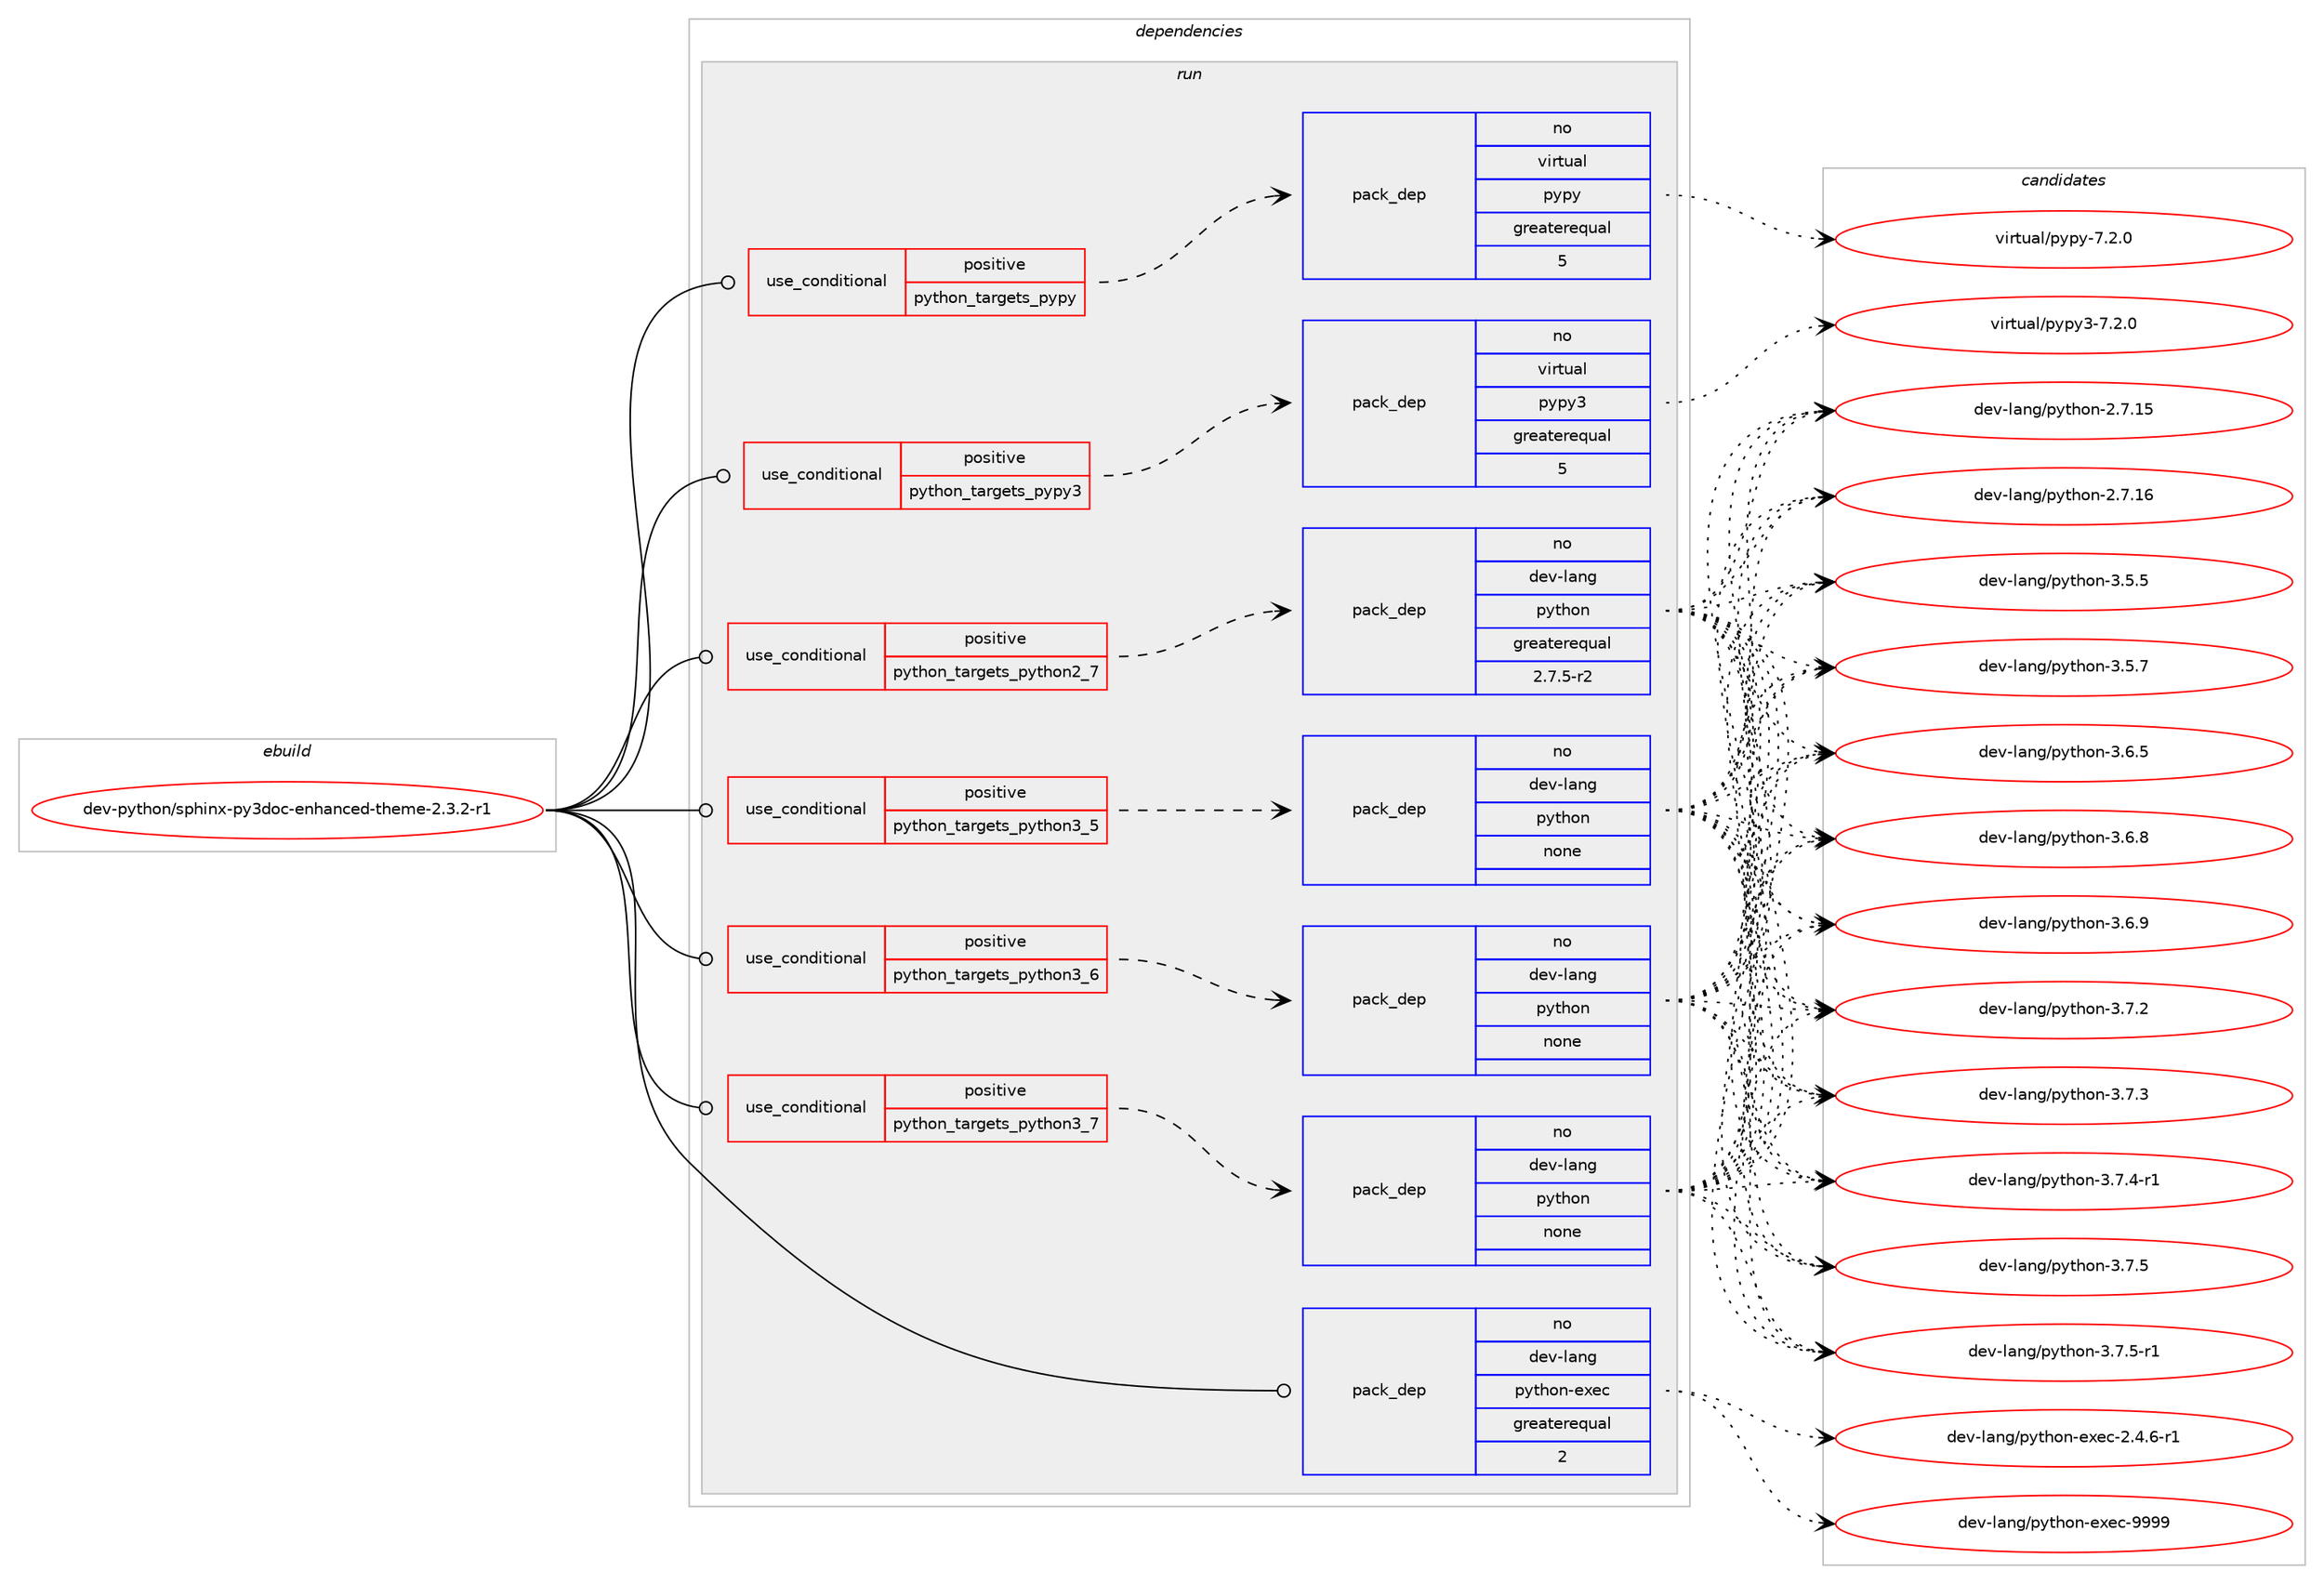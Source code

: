 digraph prolog {

# *************
# Graph options
# *************

newrank=true;
concentrate=true;
compound=true;
graph [rankdir=LR,fontname=Helvetica,fontsize=10,ranksep=1.5];#, ranksep=2.5, nodesep=0.2];
edge  [arrowhead=vee];
node  [fontname=Helvetica,fontsize=10];

# **********
# The ebuild
# **********

subgraph cluster_leftcol {
color=gray;
rank=same;
label=<<i>ebuild</i>>;
id [label="dev-python/sphinx-py3doc-enhanced-theme-2.3.2-r1", color=red, width=4, href="../dev-python/sphinx-py3doc-enhanced-theme-2.3.2-r1.svg"];
}

# ****************
# The dependencies
# ****************

subgraph cluster_midcol {
color=gray;
label=<<i>dependencies</i>>;
subgraph cluster_compile {
fillcolor="#eeeeee";
style=filled;
label=<<i>compile</i>>;
}
subgraph cluster_compileandrun {
fillcolor="#eeeeee";
style=filled;
label=<<i>compile and run</i>>;
}
subgraph cluster_run {
fillcolor="#eeeeee";
style=filled;
label=<<i>run</i>>;
subgraph cond149670 {
dependency638168 [label=<<TABLE BORDER="0" CELLBORDER="1" CELLSPACING="0" CELLPADDING="4"><TR><TD ROWSPAN="3" CELLPADDING="10">use_conditional</TD></TR><TR><TD>positive</TD></TR><TR><TD>python_targets_pypy</TD></TR></TABLE>>, shape=none, color=red];
subgraph pack476617 {
dependency638169 [label=<<TABLE BORDER="0" CELLBORDER="1" CELLSPACING="0" CELLPADDING="4" WIDTH="220"><TR><TD ROWSPAN="6" CELLPADDING="30">pack_dep</TD></TR><TR><TD WIDTH="110">no</TD></TR><TR><TD>virtual</TD></TR><TR><TD>pypy</TD></TR><TR><TD>greaterequal</TD></TR><TR><TD>5</TD></TR></TABLE>>, shape=none, color=blue];
}
dependency638168:e -> dependency638169:w [weight=20,style="dashed",arrowhead="vee"];
}
id:e -> dependency638168:w [weight=20,style="solid",arrowhead="odot"];
subgraph cond149671 {
dependency638170 [label=<<TABLE BORDER="0" CELLBORDER="1" CELLSPACING="0" CELLPADDING="4"><TR><TD ROWSPAN="3" CELLPADDING="10">use_conditional</TD></TR><TR><TD>positive</TD></TR><TR><TD>python_targets_pypy3</TD></TR></TABLE>>, shape=none, color=red];
subgraph pack476618 {
dependency638171 [label=<<TABLE BORDER="0" CELLBORDER="1" CELLSPACING="0" CELLPADDING="4" WIDTH="220"><TR><TD ROWSPAN="6" CELLPADDING="30">pack_dep</TD></TR><TR><TD WIDTH="110">no</TD></TR><TR><TD>virtual</TD></TR><TR><TD>pypy3</TD></TR><TR><TD>greaterequal</TD></TR><TR><TD>5</TD></TR></TABLE>>, shape=none, color=blue];
}
dependency638170:e -> dependency638171:w [weight=20,style="dashed",arrowhead="vee"];
}
id:e -> dependency638170:w [weight=20,style="solid",arrowhead="odot"];
subgraph cond149672 {
dependency638172 [label=<<TABLE BORDER="0" CELLBORDER="1" CELLSPACING="0" CELLPADDING="4"><TR><TD ROWSPAN="3" CELLPADDING="10">use_conditional</TD></TR><TR><TD>positive</TD></TR><TR><TD>python_targets_python2_7</TD></TR></TABLE>>, shape=none, color=red];
subgraph pack476619 {
dependency638173 [label=<<TABLE BORDER="0" CELLBORDER="1" CELLSPACING="0" CELLPADDING="4" WIDTH="220"><TR><TD ROWSPAN="6" CELLPADDING="30">pack_dep</TD></TR><TR><TD WIDTH="110">no</TD></TR><TR><TD>dev-lang</TD></TR><TR><TD>python</TD></TR><TR><TD>greaterequal</TD></TR><TR><TD>2.7.5-r2</TD></TR></TABLE>>, shape=none, color=blue];
}
dependency638172:e -> dependency638173:w [weight=20,style="dashed",arrowhead="vee"];
}
id:e -> dependency638172:w [weight=20,style="solid",arrowhead="odot"];
subgraph cond149673 {
dependency638174 [label=<<TABLE BORDER="0" CELLBORDER="1" CELLSPACING="0" CELLPADDING="4"><TR><TD ROWSPAN="3" CELLPADDING="10">use_conditional</TD></TR><TR><TD>positive</TD></TR><TR><TD>python_targets_python3_5</TD></TR></TABLE>>, shape=none, color=red];
subgraph pack476620 {
dependency638175 [label=<<TABLE BORDER="0" CELLBORDER="1" CELLSPACING="0" CELLPADDING="4" WIDTH="220"><TR><TD ROWSPAN="6" CELLPADDING="30">pack_dep</TD></TR><TR><TD WIDTH="110">no</TD></TR><TR><TD>dev-lang</TD></TR><TR><TD>python</TD></TR><TR><TD>none</TD></TR><TR><TD></TD></TR></TABLE>>, shape=none, color=blue];
}
dependency638174:e -> dependency638175:w [weight=20,style="dashed",arrowhead="vee"];
}
id:e -> dependency638174:w [weight=20,style="solid",arrowhead="odot"];
subgraph cond149674 {
dependency638176 [label=<<TABLE BORDER="0" CELLBORDER="1" CELLSPACING="0" CELLPADDING="4"><TR><TD ROWSPAN="3" CELLPADDING="10">use_conditional</TD></TR><TR><TD>positive</TD></TR><TR><TD>python_targets_python3_6</TD></TR></TABLE>>, shape=none, color=red];
subgraph pack476621 {
dependency638177 [label=<<TABLE BORDER="0" CELLBORDER="1" CELLSPACING="0" CELLPADDING="4" WIDTH="220"><TR><TD ROWSPAN="6" CELLPADDING="30">pack_dep</TD></TR><TR><TD WIDTH="110">no</TD></TR><TR><TD>dev-lang</TD></TR><TR><TD>python</TD></TR><TR><TD>none</TD></TR><TR><TD></TD></TR></TABLE>>, shape=none, color=blue];
}
dependency638176:e -> dependency638177:w [weight=20,style="dashed",arrowhead="vee"];
}
id:e -> dependency638176:w [weight=20,style="solid",arrowhead="odot"];
subgraph cond149675 {
dependency638178 [label=<<TABLE BORDER="0" CELLBORDER="1" CELLSPACING="0" CELLPADDING="4"><TR><TD ROWSPAN="3" CELLPADDING="10">use_conditional</TD></TR><TR><TD>positive</TD></TR><TR><TD>python_targets_python3_7</TD></TR></TABLE>>, shape=none, color=red];
subgraph pack476622 {
dependency638179 [label=<<TABLE BORDER="0" CELLBORDER="1" CELLSPACING="0" CELLPADDING="4" WIDTH="220"><TR><TD ROWSPAN="6" CELLPADDING="30">pack_dep</TD></TR><TR><TD WIDTH="110">no</TD></TR><TR><TD>dev-lang</TD></TR><TR><TD>python</TD></TR><TR><TD>none</TD></TR><TR><TD></TD></TR></TABLE>>, shape=none, color=blue];
}
dependency638178:e -> dependency638179:w [weight=20,style="dashed",arrowhead="vee"];
}
id:e -> dependency638178:w [weight=20,style="solid",arrowhead="odot"];
subgraph pack476623 {
dependency638180 [label=<<TABLE BORDER="0" CELLBORDER="1" CELLSPACING="0" CELLPADDING="4" WIDTH="220"><TR><TD ROWSPAN="6" CELLPADDING="30">pack_dep</TD></TR><TR><TD WIDTH="110">no</TD></TR><TR><TD>dev-lang</TD></TR><TR><TD>python-exec</TD></TR><TR><TD>greaterequal</TD></TR><TR><TD>2</TD></TR></TABLE>>, shape=none, color=blue];
}
id:e -> dependency638180:w [weight=20,style="solid",arrowhead="odot"];
}
}

# **************
# The candidates
# **************

subgraph cluster_choices {
rank=same;
color=gray;
label=<<i>candidates</i>>;

subgraph choice476617 {
color=black;
nodesep=1;
choice1181051141161179710847112121112121455546504648 [label="virtual/pypy-7.2.0", color=red, width=4,href="../virtual/pypy-7.2.0.svg"];
dependency638169:e -> choice1181051141161179710847112121112121455546504648:w [style=dotted,weight="100"];
}
subgraph choice476618 {
color=black;
nodesep=1;
choice118105114116117971084711212111212151455546504648 [label="virtual/pypy3-7.2.0", color=red, width=4,href="../virtual/pypy3-7.2.0.svg"];
dependency638171:e -> choice118105114116117971084711212111212151455546504648:w [style=dotted,weight="100"];
}
subgraph choice476619 {
color=black;
nodesep=1;
choice10010111845108971101034711212111610411111045504655464953 [label="dev-lang/python-2.7.15", color=red, width=4,href="../dev-lang/python-2.7.15.svg"];
choice10010111845108971101034711212111610411111045504655464954 [label="dev-lang/python-2.7.16", color=red, width=4,href="../dev-lang/python-2.7.16.svg"];
choice100101118451089711010347112121116104111110455146534653 [label="dev-lang/python-3.5.5", color=red, width=4,href="../dev-lang/python-3.5.5.svg"];
choice100101118451089711010347112121116104111110455146534655 [label="dev-lang/python-3.5.7", color=red, width=4,href="../dev-lang/python-3.5.7.svg"];
choice100101118451089711010347112121116104111110455146544653 [label="dev-lang/python-3.6.5", color=red, width=4,href="../dev-lang/python-3.6.5.svg"];
choice100101118451089711010347112121116104111110455146544656 [label="dev-lang/python-3.6.8", color=red, width=4,href="../dev-lang/python-3.6.8.svg"];
choice100101118451089711010347112121116104111110455146544657 [label="dev-lang/python-3.6.9", color=red, width=4,href="../dev-lang/python-3.6.9.svg"];
choice100101118451089711010347112121116104111110455146554650 [label="dev-lang/python-3.7.2", color=red, width=4,href="../dev-lang/python-3.7.2.svg"];
choice100101118451089711010347112121116104111110455146554651 [label="dev-lang/python-3.7.3", color=red, width=4,href="../dev-lang/python-3.7.3.svg"];
choice1001011184510897110103471121211161041111104551465546524511449 [label="dev-lang/python-3.7.4-r1", color=red, width=4,href="../dev-lang/python-3.7.4-r1.svg"];
choice100101118451089711010347112121116104111110455146554653 [label="dev-lang/python-3.7.5", color=red, width=4,href="../dev-lang/python-3.7.5.svg"];
choice1001011184510897110103471121211161041111104551465546534511449 [label="dev-lang/python-3.7.5-r1", color=red, width=4,href="../dev-lang/python-3.7.5-r1.svg"];
dependency638173:e -> choice10010111845108971101034711212111610411111045504655464953:w [style=dotted,weight="100"];
dependency638173:e -> choice10010111845108971101034711212111610411111045504655464954:w [style=dotted,weight="100"];
dependency638173:e -> choice100101118451089711010347112121116104111110455146534653:w [style=dotted,weight="100"];
dependency638173:e -> choice100101118451089711010347112121116104111110455146534655:w [style=dotted,weight="100"];
dependency638173:e -> choice100101118451089711010347112121116104111110455146544653:w [style=dotted,weight="100"];
dependency638173:e -> choice100101118451089711010347112121116104111110455146544656:w [style=dotted,weight="100"];
dependency638173:e -> choice100101118451089711010347112121116104111110455146544657:w [style=dotted,weight="100"];
dependency638173:e -> choice100101118451089711010347112121116104111110455146554650:w [style=dotted,weight="100"];
dependency638173:e -> choice100101118451089711010347112121116104111110455146554651:w [style=dotted,weight="100"];
dependency638173:e -> choice1001011184510897110103471121211161041111104551465546524511449:w [style=dotted,weight="100"];
dependency638173:e -> choice100101118451089711010347112121116104111110455146554653:w [style=dotted,weight="100"];
dependency638173:e -> choice1001011184510897110103471121211161041111104551465546534511449:w [style=dotted,weight="100"];
}
subgraph choice476620 {
color=black;
nodesep=1;
choice10010111845108971101034711212111610411111045504655464953 [label="dev-lang/python-2.7.15", color=red, width=4,href="../dev-lang/python-2.7.15.svg"];
choice10010111845108971101034711212111610411111045504655464954 [label="dev-lang/python-2.7.16", color=red, width=4,href="../dev-lang/python-2.7.16.svg"];
choice100101118451089711010347112121116104111110455146534653 [label="dev-lang/python-3.5.5", color=red, width=4,href="../dev-lang/python-3.5.5.svg"];
choice100101118451089711010347112121116104111110455146534655 [label="dev-lang/python-3.5.7", color=red, width=4,href="../dev-lang/python-3.5.7.svg"];
choice100101118451089711010347112121116104111110455146544653 [label="dev-lang/python-3.6.5", color=red, width=4,href="../dev-lang/python-3.6.5.svg"];
choice100101118451089711010347112121116104111110455146544656 [label="dev-lang/python-3.6.8", color=red, width=4,href="../dev-lang/python-3.6.8.svg"];
choice100101118451089711010347112121116104111110455146544657 [label="dev-lang/python-3.6.9", color=red, width=4,href="../dev-lang/python-3.6.9.svg"];
choice100101118451089711010347112121116104111110455146554650 [label="dev-lang/python-3.7.2", color=red, width=4,href="../dev-lang/python-3.7.2.svg"];
choice100101118451089711010347112121116104111110455146554651 [label="dev-lang/python-3.7.3", color=red, width=4,href="../dev-lang/python-3.7.3.svg"];
choice1001011184510897110103471121211161041111104551465546524511449 [label="dev-lang/python-3.7.4-r1", color=red, width=4,href="../dev-lang/python-3.7.4-r1.svg"];
choice100101118451089711010347112121116104111110455146554653 [label="dev-lang/python-3.7.5", color=red, width=4,href="../dev-lang/python-3.7.5.svg"];
choice1001011184510897110103471121211161041111104551465546534511449 [label="dev-lang/python-3.7.5-r1", color=red, width=4,href="../dev-lang/python-3.7.5-r1.svg"];
dependency638175:e -> choice10010111845108971101034711212111610411111045504655464953:w [style=dotted,weight="100"];
dependency638175:e -> choice10010111845108971101034711212111610411111045504655464954:w [style=dotted,weight="100"];
dependency638175:e -> choice100101118451089711010347112121116104111110455146534653:w [style=dotted,weight="100"];
dependency638175:e -> choice100101118451089711010347112121116104111110455146534655:w [style=dotted,weight="100"];
dependency638175:e -> choice100101118451089711010347112121116104111110455146544653:w [style=dotted,weight="100"];
dependency638175:e -> choice100101118451089711010347112121116104111110455146544656:w [style=dotted,weight="100"];
dependency638175:e -> choice100101118451089711010347112121116104111110455146544657:w [style=dotted,weight="100"];
dependency638175:e -> choice100101118451089711010347112121116104111110455146554650:w [style=dotted,weight="100"];
dependency638175:e -> choice100101118451089711010347112121116104111110455146554651:w [style=dotted,weight="100"];
dependency638175:e -> choice1001011184510897110103471121211161041111104551465546524511449:w [style=dotted,weight="100"];
dependency638175:e -> choice100101118451089711010347112121116104111110455146554653:w [style=dotted,weight="100"];
dependency638175:e -> choice1001011184510897110103471121211161041111104551465546534511449:w [style=dotted,weight="100"];
}
subgraph choice476621 {
color=black;
nodesep=1;
choice10010111845108971101034711212111610411111045504655464953 [label="dev-lang/python-2.7.15", color=red, width=4,href="../dev-lang/python-2.7.15.svg"];
choice10010111845108971101034711212111610411111045504655464954 [label="dev-lang/python-2.7.16", color=red, width=4,href="../dev-lang/python-2.7.16.svg"];
choice100101118451089711010347112121116104111110455146534653 [label="dev-lang/python-3.5.5", color=red, width=4,href="../dev-lang/python-3.5.5.svg"];
choice100101118451089711010347112121116104111110455146534655 [label="dev-lang/python-3.5.7", color=red, width=4,href="../dev-lang/python-3.5.7.svg"];
choice100101118451089711010347112121116104111110455146544653 [label="dev-lang/python-3.6.5", color=red, width=4,href="../dev-lang/python-3.6.5.svg"];
choice100101118451089711010347112121116104111110455146544656 [label="dev-lang/python-3.6.8", color=red, width=4,href="../dev-lang/python-3.6.8.svg"];
choice100101118451089711010347112121116104111110455146544657 [label="dev-lang/python-3.6.9", color=red, width=4,href="../dev-lang/python-3.6.9.svg"];
choice100101118451089711010347112121116104111110455146554650 [label="dev-lang/python-3.7.2", color=red, width=4,href="../dev-lang/python-3.7.2.svg"];
choice100101118451089711010347112121116104111110455146554651 [label="dev-lang/python-3.7.3", color=red, width=4,href="../dev-lang/python-3.7.3.svg"];
choice1001011184510897110103471121211161041111104551465546524511449 [label="dev-lang/python-3.7.4-r1", color=red, width=4,href="../dev-lang/python-3.7.4-r1.svg"];
choice100101118451089711010347112121116104111110455146554653 [label="dev-lang/python-3.7.5", color=red, width=4,href="../dev-lang/python-3.7.5.svg"];
choice1001011184510897110103471121211161041111104551465546534511449 [label="dev-lang/python-3.7.5-r1", color=red, width=4,href="../dev-lang/python-3.7.5-r1.svg"];
dependency638177:e -> choice10010111845108971101034711212111610411111045504655464953:w [style=dotted,weight="100"];
dependency638177:e -> choice10010111845108971101034711212111610411111045504655464954:w [style=dotted,weight="100"];
dependency638177:e -> choice100101118451089711010347112121116104111110455146534653:w [style=dotted,weight="100"];
dependency638177:e -> choice100101118451089711010347112121116104111110455146534655:w [style=dotted,weight="100"];
dependency638177:e -> choice100101118451089711010347112121116104111110455146544653:w [style=dotted,weight="100"];
dependency638177:e -> choice100101118451089711010347112121116104111110455146544656:w [style=dotted,weight="100"];
dependency638177:e -> choice100101118451089711010347112121116104111110455146544657:w [style=dotted,weight="100"];
dependency638177:e -> choice100101118451089711010347112121116104111110455146554650:w [style=dotted,weight="100"];
dependency638177:e -> choice100101118451089711010347112121116104111110455146554651:w [style=dotted,weight="100"];
dependency638177:e -> choice1001011184510897110103471121211161041111104551465546524511449:w [style=dotted,weight="100"];
dependency638177:e -> choice100101118451089711010347112121116104111110455146554653:w [style=dotted,weight="100"];
dependency638177:e -> choice1001011184510897110103471121211161041111104551465546534511449:w [style=dotted,weight="100"];
}
subgraph choice476622 {
color=black;
nodesep=1;
choice10010111845108971101034711212111610411111045504655464953 [label="dev-lang/python-2.7.15", color=red, width=4,href="../dev-lang/python-2.7.15.svg"];
choice10010111845108971101034711212111610411111045504655464954 [label="dev-lang/python-2.7.16", color=red, width=4,href="../dev-lang/python-2.7.16.svg"];
choice100101118451089711010347112121116104111110455146534653 [label="dev-lang/python-3.5.5", color=red, width=4,href="../dev-lang/python-3.5.5.svg"];
choice100101118451089711010347112121116104111110455146534655 [label="dev-lang/python-3.5.7", color=red, width=4,href="../dev-lang/python-3.5.7.svg"];
choice100101118451089711010347112121116104111110455146544653 [label="dev-lang/python-3.6.5", color=red, width=4,href="../dev-lang/python-3.6.5.svg"];
choice100101118451089711010347112121116104111110455146544656 [label="dev-lang/python-3.6.8", color=red, width=4,href="../dev-lang/python-3.6.8.svg"];
choice100101118451089711010347112121116104111110455146544657 [label="dev-lang/python-3.6.9", color=red, width=4,href="../dev-lang/python-3.6.9.svg"];
choice100101118451089711010347112121116104111110455146554650 [label="dev-lang/python-3.7.2", color=red, width=4,href="../dev-lang/python-3.7.2.svg"];
choice100101118451089711010347112121116104111110455146554651 [label="dev-lang/python-3.7.3", color=red, width=4,href="../dev-lang/python-3.7.3.svg"];
choice1001011184510897110103471121211161041111104551465546524511449 [label="dev-lang/python-3.7.4-r1", color=red, width=4,href="../dev-lang/python-3.7.4-r1.svg"];
choice100101118451089711010347112121116104111110455146554653 [label="dev-lang/python-3.7.5", color=red, width=4,href="../dev-lang/python-3.7.5.svg"];
choice1001011184510897110103471121211161041111104551465546534511449 [label="dev-lang/python-3.7.5-r1", color=red, width=4,href="../dev-lang/python-3.7.5-r1.svg"];
dependency638179:e -> choice10010111845108971101034711212111610411111045504655464953:w [style=dotted,weight="100"];
dependency638179:e -> choice10010111845108971101034711212111610411111045504655464954:w [style=dotted,weight="100"];
dependency638179:e -> choice100101118451089711010347112121116104111110455146534653:w [style=dotted,weight="100"];
dependency638179:e -> choice100101118451089711010347112121116104111110455146534655:w [style=dotted,weight="100"];
dependency638179:e -> choice100101118451089711010347112121116104111110455146544653:w [style=dotted,weight="100"];
dependency638179:e -> choice100101118451089711010347112121116104111110455146544656:w [style=dotted,weight="100"];
dependency638179:e -> choice100101118451089711010347112121116104111110455146544657:w [style=dotted,weight="100"];
dependency638179:e -> choice100101118451089711010347112121116104111110455146554650:w [style=dotted,weight="100"];
dependency638179:e -> choice100101118451089711010347112121116104111110455146554651:w [style=dotted,weight="100"];
dependency638179:e -> choice1001011184510897110103471121211161041111104551465546524511449:w [style=dotted,weight="100"];
dependency638179:e -> choice100101118451089711010347112121116104111110455146554653:w [style=dotted,weight="100"];
dependency638179:e -> choice1001011184510897110103471121211161041111104551465546534511449:w [style=dotted,weight="100"];
}
subgraph choice476623 {
color=black;
nodesep=1;
choice10010111845108971101034711212111610411111045101120101994550465246544511449 [label="dev-lang/python-exec-2.4.6-r1", color=red, width=4,href="../dev-lang/python-exec-2.4.6-r1.svg"];
choice10010111845108971101034711212111610411111045101120101994557575757 [label="dev-lang/python-exec-9999", color=red, width=4,href="../dev-lang/python-exec-9999.svg"];
dependency638180:e -> choice10010111845108971101034711212111610411111045101120101994550465246544511449:w [style=dotted,weight="100"];
dependency638180:e -> choice10010111845108971101034711212111610411111045101120101994557575757:w [style=dotted,weight="100"];
}
}

}
